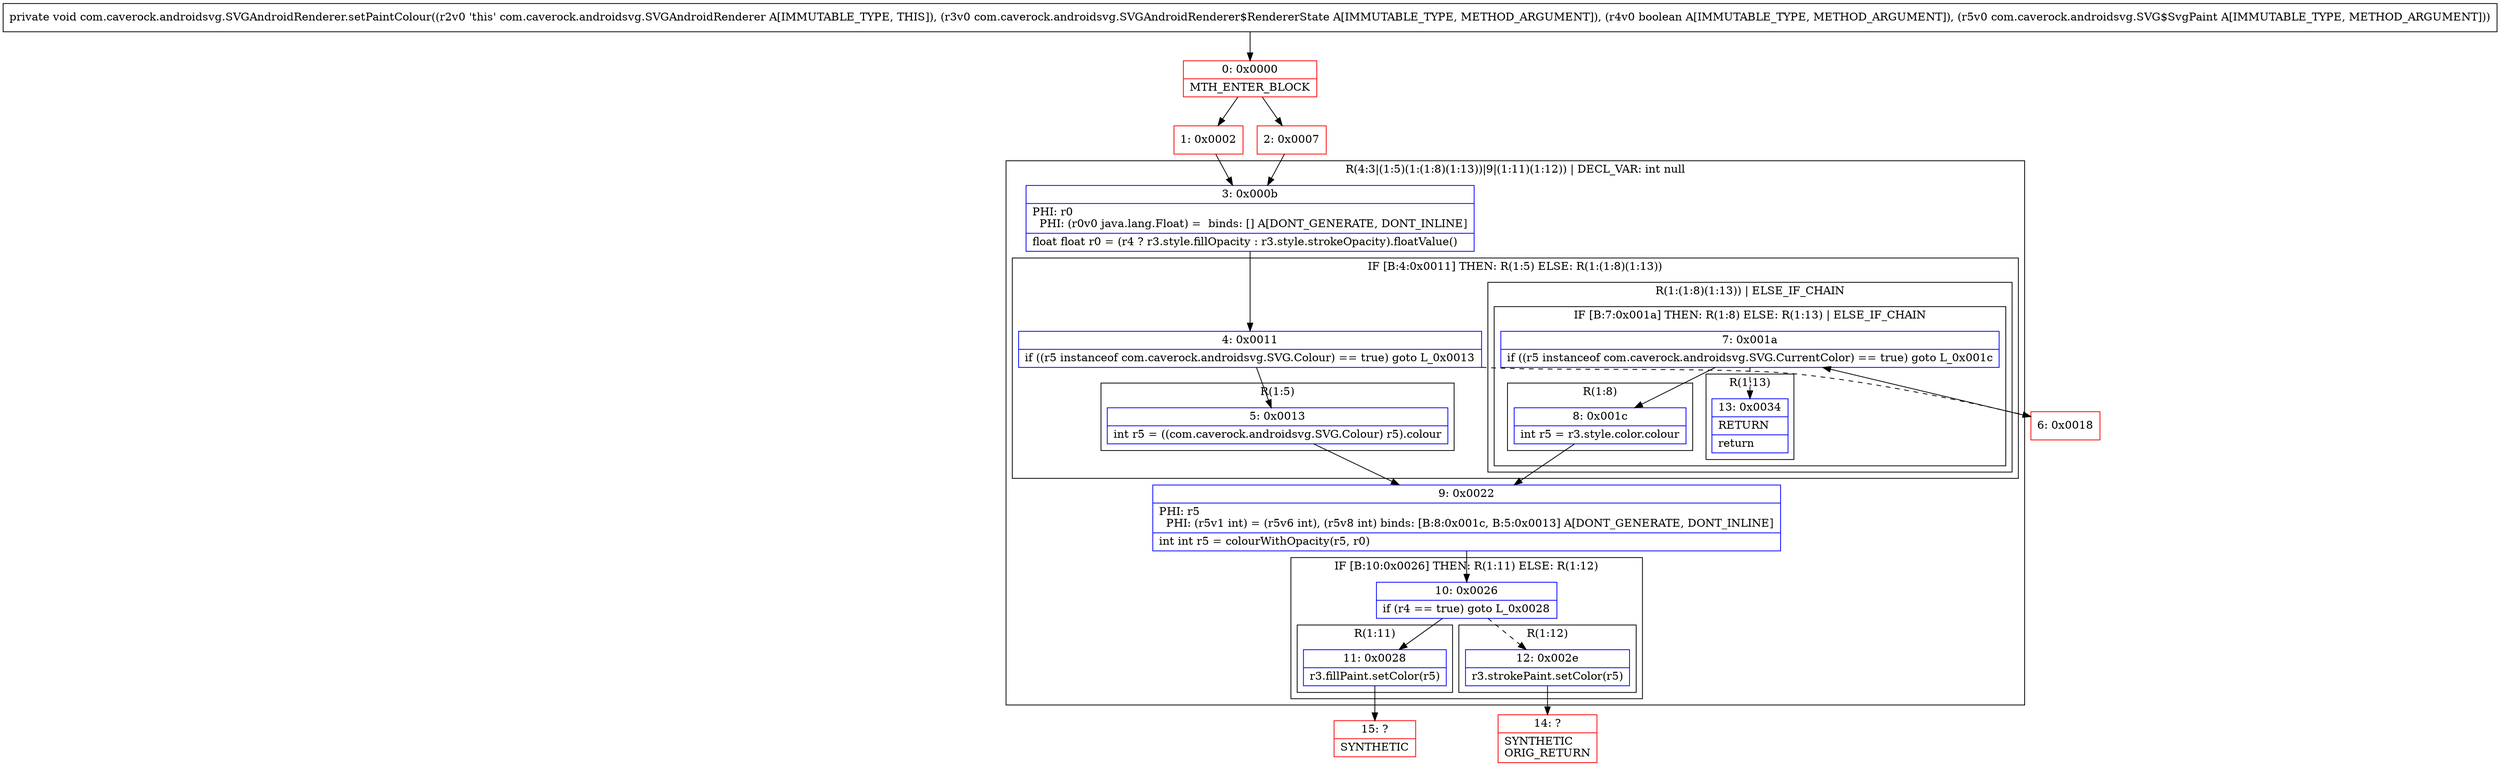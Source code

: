 digraph "CFG forcom.caverock.androidsvg.SVGAndroidRenderer.setPaintColour(Lcom\/caverock\/androidsvg\/SVGAndroidRenderer$RendererState;ZLcom\/caverock\/androidsvg\/SVG$SvgPaint;)V" {
subgraph cluster_Region_701879446 {
label = "R(4:3|(1:5)(1:(1:8)(1:13))|9|(1:11)(1:12)) | DECL_VAR: int null\l";
node [shape=record,color=blue];
Node_3 [shape=record,label="{3\:\ 0x000b|PHI: r0 \l  PHI: (r0v0 java.lang.Float) =  binds: [] A[DONT_GENERATE, DONT_INLINE]\l|float float r0 = (r4 ? r3.style.fillOpacity : r3.style.strokeOpacity).floatValue()\l}"];
subgraph cluster_IfRegion_2035846763 {
label = "IF [B:4:0x0011] THEN: R(1:5) ELSE: R(1:(1:8)(1:13))";
node [shape=record,color=blue];
Node_4 [shape=record,label="{4\:\ 0x0011|if ((r5 instanceof com.caverock.androidsvg.SVG.Colour) == true) goto L_0x0013\l}"];
subgraph cluster_Region_1554280201 {
label = "R(1:5)";
node [shape=record,color=blue];
Node_5 [shape=record,label="{5\:\ 0x0013|int r5 = ((com.caverock.androidsvg.SVG.Colour) r5).colour\l}"];
}
subgraph cluster_Region_1038799395 {
label = "R(1:(1:8)(1:13)) | ELSE_IF_CHAIN\l";
node [shape=record,color=blue];
subgraph cluster_IfRegion_1362252725 {
label = "IF [B:7:0x001a] THEN: R(1:8) ELSE: R(1:13) | ELSE_IF_CHAIN\l";
node [shape=record,color=blue];
Node_7 [shape=record,label="{7\:\ 0x001a|if ((r5 instanceof com.caverock.androidsvg.SVG.CurrentColor) == true) goto L_0x001c\l}"];
subgraph cluster_Region_772660463 {
label = "R(1:8)";
node [shape=record,color=blue];
Node_8 [shape=record,label="{8\:\ 0x001c|int r5 = r3.style.color.colour\l}"];
}
subgraph cluster_Region_429138459 {
label = "R(1:13)";
node [shape=record,color=blue];
Node_13 [shape=record,label="{13\:\ 0x0034|RETURN\l|return\l}"];
}
}
}
}
Node_9 [shape=record,label="{9\:\ 0x0022|PHI: r5 \l  PHI: (r5v1 int) = (r5v6 int), (r5v8 int) binds: [B:8:0x001c, B:5:0x0013] A[DONT_GENERATE, DONT_INLINE]\l|int int r5 = colourWithOpacity(r5, r0)\l}"];
subgraph cluster_IfRegion_604167316 {
label = "IF [B:10:0x0026] THEN: R(1:11) ELSE: R(1:12)";
node [shape=record,color=blue];
Node_10 [shape=record,label="{10\:\ 0x0026|if (r4 == true) goto L_0x0028\l}"];
subgraph cluster_Region_248884444 {
label = "R(1:11)";
node [shape=record,color=blue];
Node_11 [shape=record,label="{11\:\ 0x0028|r3.fillPaint.setColor(r5)\l}"];
}
subgraph cluster_Region_153336052 {
label = "R(1:12)";
node [shape=record,color=blue];
Node_12 [shape=record,label="{12\:\ 0x002e|r3.strokePaint.setColor(r5)\l}"];
}
}
}
Node_0 [shape=record,color=red,label="{0\:\ 0x0000|MTH_ENTER_BLOCK\l}"];
Node_1 [shape=record,color=red,label="{1\:\ 0x0002}"];
Node_2 [shape=record,color=red,label="{2\:\ 0x0007}"];
Node_6 [shape=record,color=red,label="{6\:\ 0x0018}"];
Node_14 [shape=record,color=red,label="{14\:\ ?|SYNTHETIC\lORIG_RETURN\l}"];
Node_15 [shape=record,color=red,label="{15\:\ ?|SYNTHETIC\l}"];
MethodNode[shape=record,label="{private void com.caverock.androidsvg.SVGAndroidRenderer.setPaintColour((r2v0 'this' com.caverock.androidsvg.SVGAndroidRenderer A[IMMUTABLE_TYPE, THIS]), (r3v0 com.caverock.androidsvg.SVGAndroidRenderer$RendererState A[IMMUTABLE_TYPE, METHOD_ARGUMENT]), (r4v0 boolean A[IMMUTABLE_TYPE, METHOD_ARGUMENT]), (r5v0 com.caverock.androidsvg.SVG$SvgPaint A[IMMUTABLE_TYPE, METHOD_ARGUMENT])) }"];
MethodNode -> Node_0;
Node_3 -> Node_4;
Node_4 -> Node_5;
Node_4 -> Node_6[style=dashed];
Node_5 -> Node_9;
Node_7 -> Node_8;
Node_7 -> Node_13[style=dashed];
Node_8 -> Node_9;
Node_9 -> Node_10;
Node_10 -> Node_11;
Node_10 -> Node_12[style=dashed];
Node_11 -> Node_15;
Node_12 -> Node_14;
Node_0 -> Node_1;
Node_0 -> Node_2;
Node_1 -> Node_3;
Node_2 -> Node_3;
Node_6 -> Node_7;
}

